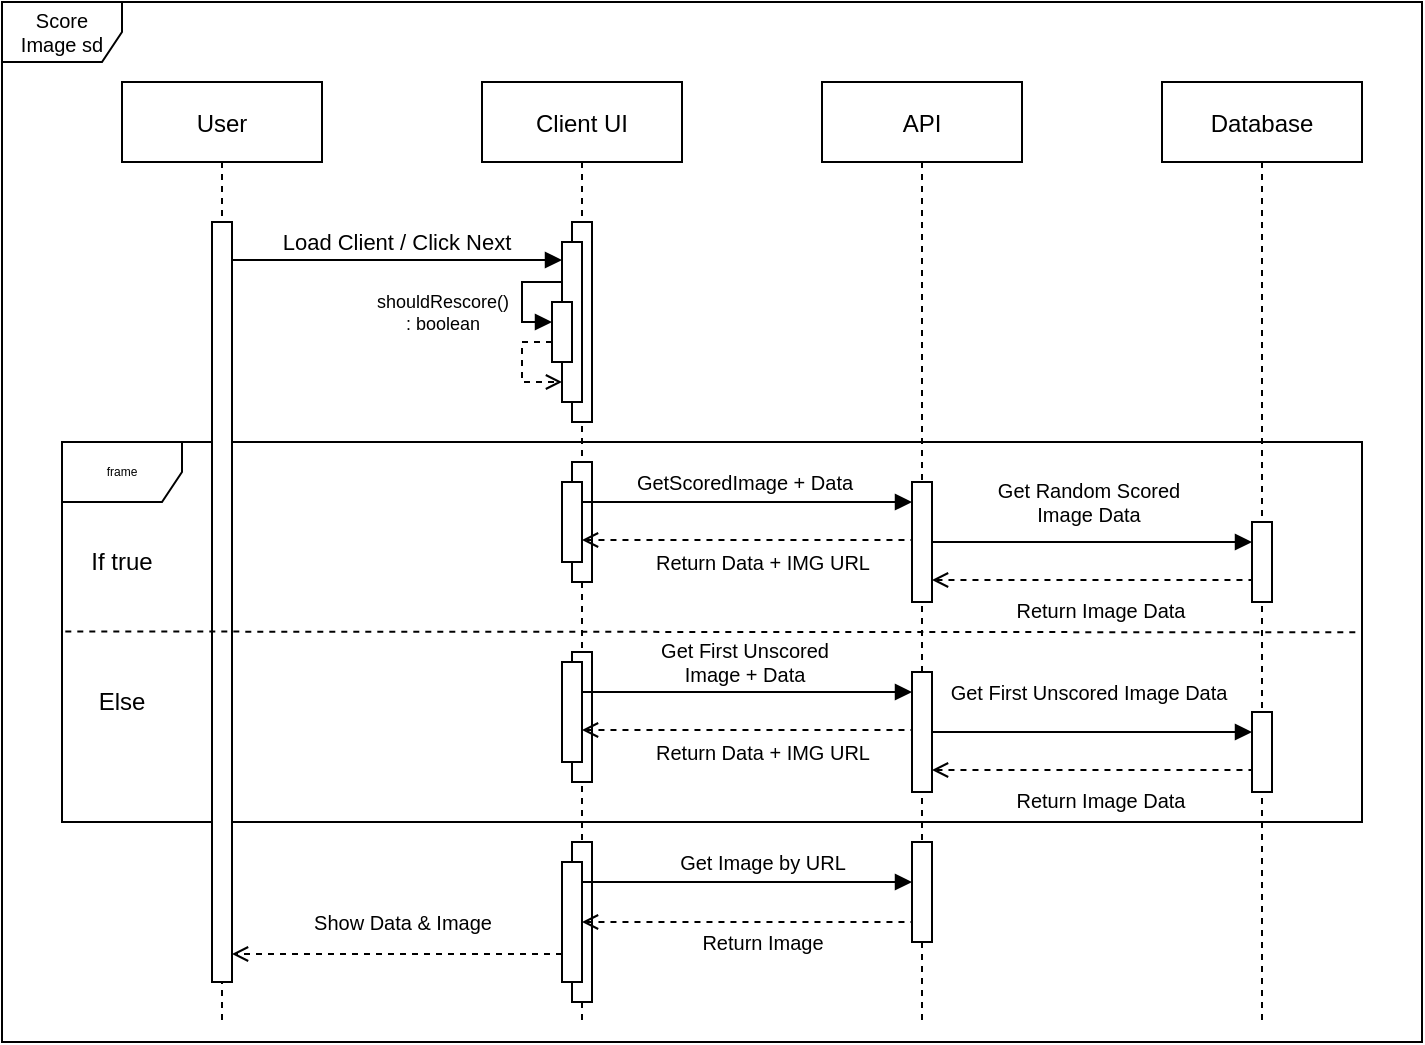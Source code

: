<mxfile version="13.9.9" type="device"><diagram id="kgpKYQtTHZ0yAKxKKP6v" name="Page-1"><mxGraphModel dx="1422" dy="814" grid="1" gridSize="10" guides="1" tooltips="1" connect="1" arrows="1" fold="1" page="1" pageScale="1" pageWidth="850" pageHeight="1100" math="0" shadow="0"><root><mxCell id="0"/><mxCell id="1" parent="0"/><mxCell id="znPLdPiNFuDYjl76XJlt-19" value="frame" style="shape=umlFrame;whiteSpace=wrap;html=1;fontSize=6;" vertex="1" parent="1"><mxGeometry x="100" y="260" width="650" height="190" as="geometry"/></mxCell><mxCell id="3nuBFxr9cyL0pnOWT2aG-5" value="API" style="shape=umlLifeline;perimeter=lifelinePerimeter;container=1;collapsible=0;recursiveResize=0;rounded=0;shadow=0;strokeWidth=1;" parent="1" vertex="1"><mxGeometry x="480" y="80" width="100" height="470" as="geometry"/></mxCell><mxCell id="3nuBFxr9cyL0pnOWT2aG-6" value="" style="points=[];perimeter=orthogonalPerimeter;rounded=0;shadow=0;strokeWidth=1;" parent="3nuBFxr9cyL0pnOWT2aG-5" vertex="1"><mxGeometry x="45" y="200" width="10" height="60" as="geometry"/></mxCell><mxCell id="znPLdPiNFuDYjl76XJlt-54" value="" style="points=[];perimeter=orthogonalPerimeter;rounded=0;shadow=0;strokeWidth=1;" vertex="1" parent="3nuBFxr9cyL0pnOWT2aG-5"><mxGeometry x="45" y="295" width="10" height="60" as="geometry"/></mxCell><mxCell id="znPLdPiNFuDYjl76XJlt-81" value="" style="points=[];perimeter=orthogonalPerimeter;rounded=0;shadow=0;strokeWidth=1;" vertex="1" parent="3nuBFxr9cyL0pnOWT2aG-5"><mxGeometry x="45" y="380" width="10" height="50" as="geometry"/></mxCell><mxCell id="znPLdPiNFuDYjl76XJlt-1" value="Database" style="shape=umlLifeline;perimeter=lifelinePerimeter;container=1;collapsible=0;recursiveResize=0;rounded=0;shadow=0;strokeWidth=1;" vertex="1" parent="1"><mxGeometry x="650" y="80" width="100" height="470" as="geometry"/></mxCell><mxCell id="znPLdPiNFuDYjl76XJlt-2" value="" style="points=[];perimeter=orthogonalPerimeter;rounded=0;shadow=0;strokeWidth=1;" vertex="1" parent="znPLdPiNFuDYjl76XJlt-1"><mxGeometry x="45" y="220" width="10" height="40" as="geometry"/></mxCell><mxCell id="znPLdPiNFuDYjl76XJlt-55" value="" style="points=[];perimeter=orthogonalPerimeter;rounded=0;shadow=0;strokeWidth=1;" vertex="1" parent="znPLdPiNFuDYjl76XJlt-1"><mxGeometry x="45" y="315" width="10" height="40" as="geometry"/></mxCell><mxCell id="znPLdPiNFuDYjl76XJlt-3" value="User" style="shape=umlLifeline;perimeter=lifelinePerimeter;container=1;collapsible=0;recursiveResize=0;rounded=0;shadow=0;strokeWidth=1;" vertex="1" parent="1"><mxGeometry x="130" y="80" width="100" height="470" as="geometry"/></mxCell><mxCell id="znPLdPiNFuDYjl76XJlt-4" value="" style="points=[];perimeter=orthogonalPerimeter;rounded=0;shadow=0;strokeWidth=1;" vertex="1" parent="znPLdPiNFuDYjl76XJlt-3"><mxGeometry x="45" y="70" width="10" height="380" as="geometry"/></mxCell><mxCell id="znPLdPiNFuDYjl76XJlt-7" value="Load Client / Click Next" style="verticalAlign=bottom;endArrow=block;shadow=0;strokeWidth=1;labelBackgroundColor=none;" edge="1" parent="1"><mxGeometry relative="1" as="geometry"><mxPoint x="185" y="169" as="sourcePoint"/><mxPoint x="350" y="169" as="targetPoint"/></mxGeometry></mxCell><mxCell id="znPLdPiNFuDYjl76XJlt-11" value="Client UI" style="shape=umlLifeline;perimeter=lifelinePerimeter;container=1;collapsible=0;recursiveResize=0;rounded=0;shadow=0;strokeWidth=1;" vertex="1" parent="1"><mxGeometry x="310" y="80" width="100" height="470" as="geometry"/></mxCell><mxCell id="znPLdPiNFuDYjl76XJlt-12" value="" style="points=[];perimeter=orthogonalPerimeter;rounded=0;shadow=0;strokeWidth=1;" vertex="1" parent="znPLdPiNFuDYjl76XJlt-11"><mxGeometry x="45" y="70" width="10" height="100" as="geometry"/></mxCell><mxCell id="znPLdPiNFuDYjl76XJlt-14" value="" style="points=[];perimeter=orthogonalPerimeter;rounded=0;shadow=0;strokeWidth=1;" vertex="1" parent="znPLdPiNFuDYjl76XJlt-11"><mxGeometry x="40" y="80" width="10" height="80" as="geometry"/></mxCell><mxCell id="znPLdPiNFuDYjl76XJlt-15" value="" style="points=[];perimeter=orthogonalPerimeter;rounded=0;shadow=0;strokeWidth=1;" vertex="1" parent="znPLdPiNFuDYjl76XJlt-11"><mxGeometry x="35" y="110" width="10" height="30" as="geometry"/></mxCell><mxCell id="znPLdPiNFuDYjl76XJlt-16" style="edgeStyle=orthogonalEdgeStyle;rounded=0;orthogonalLoop=1;jettySize=auto;html=1;endArrow=block;endFill=1;" edge="1" parent="znPLdPiNFuDYjl76XJlt-11" source="znPLdPiNFuDYjl76XJlt-15" target="znPLdPiNFuDYjl76XJlt-15"><mxGeometry relative="1" as="geometry"><Array as="points"><mxPoint x="40" y="100"/><mxPoint x="20" y="100"/><mxPoint x="20" y="120"/></Array></mxGeometry></mxCell><mxCell id="znPLdPiNFuDYjl76XJlt-18" value="shouldRescore()&lt;br&gt;: boolean" style="edgeLabel;html=1;align=center;verticalAlign=middle;resizable=0;points=[];fontSize=9;labelBackgroundColor=none;" vertex="1" connectable="0" parent="znPLdPiNFuDYjl76XJlt-16"><mxGeometry x="0.122" y="-1" relative="1" as="geometry"><mxPoint x="-39" y="8.1" as="offset"/></mxGeometry></mxCell><mxCell id="znPLdPiNFuDYjl76XJlt-38" style="edgeStyle=orthogonalEdgeStyle;rounded=0;orthogonalLoop=1;jettySize=auto;html=1;endArrow=open;endFill=0;dashed=1;" edge="1" parent="znPLdPiNFuDYjl76XJlt-11" source="znPLdPiNFuDYjl76XJlt-15" target="znPLdPiNFuDYjl76XJlt-14"><mxGeometry relative="1" as="geometry"><mxPoint x="180" y="200" as="sourcePoint"/><mxPoint x="175" y="210.0" as="targetPoint"/><Array as="points"><mxPoint x="20" y="130"/><mxPoint x="20" y="150"/></Array></mxGeometry></mxCell><mxCell id="znPLdPiNFuDYjl76XJlt-64" value="" style="points=[];perimeter=orthogonalPerimeter;rounded=0;shadow=0;strokeWidth=1;" vertex="1" parent="znPLdPiNFuDYjl76XJlt-11"><mxGeometry x="45" y="285" width="10" height="65" as="geometry"/></mxCell><mxCell id="znPLdPiNFuDYjl76XJlt-65" value="" style="points=[];perimeter=orthogonalPerimeter;rounded=0;shadow=0;strokeWidth=1;" vertex="1" parent="znPLdPiNFuDYjl76XJlt-11"><mxGeometry x="40" y="290" width="10" height="50" as="geometry"/></mxCell><mxCell id="znPLdPiNFuDYjl76XJlt-79" value="" style="points=[];perimeter=orthogonalPerimeter;rounded=0;shadow=0;strokeWidth=1;" vertex="1" parent="znPLdPiNFuDYjl76XJlt-11"><mxGeometry x="45" y="380" width="10" height="80" as="geometry"/></mxCell><mxCell id="znPLdPiNFuDYjl76XJlt-80" value="" style="points=[];perimeter=orthogonalPerimeter;rounded=0;shadow=0;strokeWidth=1;" vertex="1" parent="znPLdPiNFuDYjl76XJlt-11"><mxGeometry x="40" y="390" width="10" height="60" as="geometry"/></mxCell><mxCell id="znPLdPiNFuDYjl76XJlt-94" value="" style="points=[];perimeter=orthogonalPerimeter;rounded=0;shadow=0;strokeWidth=1;" vertex="1" parent="znPLdPiNFuDYjl76XJlt-11"><mxGeometry x="45" y="190" width="10" height="60" as="geometry"/></mxCell><mxCell id="znPLdPiNFuDYjl76XJlt-91" value="" style="points=[];perimeter=orthogonalPerimeter;rounded=0;shadow=0;strokeWidth=1;" vertex="1" parent="znPLdPiNFuDYjl76XJlt-11"><mxGeometry x="40" y="200" width="10" height="40" as="geometry"/></mxCell><mxCell id="znPLdPiNFuDYjl76XJlt-22" value="&lt;font style=&quot;font-size: 12px&quot;&gt;If true&lt;/font&gt;" style="text;html=1;strokeColor=none;fillColor=none;align=center;verticalAlign=middle;whiteSpace=wrap;rounded=0;labelBackgroundColor=none;fontSize=6;" vertex="1" parent="1"><mxGeometry x="110" y="310" width="40" height="20" as="geometry"/></mxCell><mxCell id="znPLdPiNFuDYjl76XJlt-23" value="&lt;font style=&quot;font-size: 12px&quot;&gt;Else&lt;/font&gt;" style="text;html=1;strokeColor=none;fillColor=none;align=center;verticalAlign=middle;whiteSpace=wrap;rounded=0;labelBackgroundColor=none;fontSize=6;" vertex="1" parent="1"><mxGeometry x="110" y="380" width="40" height="20" as="geometry"/></mxCell><mxCell id="znPLdPiNFuDYjl76XJlt-24" style="rounded=0;orthogonalLoop=1;jettySize=auto;html=1;labelBackgroundColor=none;endArrow=block;endFill=1;fontSize=6;" edge="1" parent="1"><mxGeometry relative="1" as="geometry"><mxPoint x="360" y="290" as="sourcePoint"/><mxPoint x="525" y="290" as="targetPoint"/></mxGeometry></mxCell><mxCell id="znPLdPiNFuDYjl76XJlt-25" value="GetScoredImage + Data" style="edgeLabel;html=1;align=center;verticalAlign=middle;resizable=0;points=[];fontSize=10;" vertex="1" connectable="0" parent="znPLdPiNFuDYjl76XJlt-24"><mxGeometry x="0.187" relative="1" as="geometry"><mxPoint x="-17.71" y="-10" as="offset"/></mxGeometry></mxCell><mxCell id="znPLdPiNFuDYjl76XJlt-26" style="rounded=0;orthogonalLoop=1;jettySize=auto;html=1;labelBackgroundColor=none;endArrow=block;endFill=1;fontSize=6;" edge="1" parent="1" source="3nuBFxr9cyL0pnOWT2aG-6" target="znPLdPiNFuDYjl76XJlt-2"><mxGeometry relative="1" as="geometry"><mxPoint x="530" y="310" as="sourcePoint"/><mxPoint x="700" y="310" as="targetPoint"/></mxGeometry></mxCell><mxCell id="znPLdPiNFuDYjl76XJlt-27" value="Get Random Scored&lt;br&gt;Image Data" style="edgeLabel;html=1;align=center;verticalAlign=middle;resizable=0;points=[];fontSize=10;" vertex="1" connectable="0" parent="znPLdPiNFuDYjl76XJlt-26"><mxGeometry x="0.187" relative="1" as="geometry"><mxPoint x="-16.8" y="-20" as="offset"/></mxGeometry></mxCell><mxCell id="znPLdPiNFuDYjl76XJlt-30" value="Return Image Data" style="edgeLabel;html=1;align=center;verticalAlign=middle;resizable=0;points=[];fontSize=10;" vertex="1" connectable="0" parent="znPLdPiNFuDYjl76XJlt-26"><mxGeometry x="0.187" relative="1" as="geometry"><mxPoint x="-10.76" y="34" as="offset"/></mxGeometry></mxCell><mxCell id="znPLdPiNFuDYjl76XJlt-32" value="Return Data + IMG URL" style="edgeLabel;html=1;align=center;verticalAlign=middle;resizable=0;points=[];fontSize=10;" vertex="1" connectable="0" parent="znPLdPiNFuDYjl76XJlt-26"><mxGeometry x="0.187" relative="1" as="geometry"><mxPoint x="-179.76" y="10" as="offset"/></mxGeometry></mxCell><mxCell id="znPLdPiNFuDYjl76XJlt-28" style="rounded=0;orthogonalLoop=1;jettySize=auto;html=1;labelBackgroundColor=none;endArrow=none;endFill=0;fontSize=6;startArrow=open;startFill=0;dashed=1;" edge="1" parent="1"><mxGeometry relative="1" as="geometry"><mxPoint x="535" y="329" as="sourcePoint"/><mxPoint x="695" y="329" as="targetPoint"/></mxGeometry></mxCell><mxCell id="znPLdPiNFuDYjl76XJlt-31" style="rounded=0;orthogonalLoop=1;jettySize=auto;html=1;labelBackgroundColor=none;endArrow=none;endFill=0;fontSize=6;startArrow=open;startFill=0;dashed=1;" edge="1" parent="1"><mxGeometry relative="1" as="geometry"><mxPoint x="360" y="309.0" as="sourcePoint"/><mxPoint x="525" y="309" as="targetPoint"/></mxGeometry></mxCell><mxCell id="znPLdPiNFuDYjl76XJlt-56" style="rounded=0;orthogonalLoop=1;jettySize=auto;html=1;labelBackgroundColor=none;endArrow=block;endFill=1;fontSize=6;" edge="1" parent="1"><mxGeometry relative="1" as="geometry"><mxPoint x="360" y="385" as="sourcePoint"/><mxPoint x="525" y="385" as="targetPoint"/></mxGeometry></mxCell><mxCell id="znPLdPiNFuDYjl76XJlt-57" value="Get First Unscored&lt;br&gt;Image + Data" style="edgeLabel;html=1;align=center;verticalAlign=middle;resizable=0;points=[];fontSize=10;" vertex="1" connectable="0" parent="znPLdPiNFuDYjl76XJlt-56"><mxGeometry x="0.187" relative="1" as="geometry"><mxPoint x="-17.71" y="-15" as="offset"/></mxGeometry></mxCell><mxCell id="znPLdPiNFuDYjl76XJlt-58" style="rounded=0;orthogonalLoop=1;jettySize=auto;html=1;labelBackgroundColor=none;endArrow=block;endFill=1;fontSize=6;" edge="1" source="znPLdPiNFuDYjl76XJlt-54" target="znPLdPiNFuDYjl76XJlt-55" parent="1"><mxGeometry relative="1" as="geometry"><mxPoint x="530" y="405" as="sourcePoint"/><mxPoint x="700" y="405" as="targetPoint"/></mxGeometry></mxCell><mxCell id="znPLdPiNFuDYjl76XJlt-59" value="Get First Unscored Image Data" style="edgeLabel;html=1;align=center;verticalAlign=middle;resizable=0;points=[];fontSize=10;" vertex="1" connectable="0" parent="znPLdPiNFuDYjl76XJlt-58"><mxGeometry x="0.187" relative="1" as="geometry"><mxPoint x="-16.8" y="-20" as="offset"/></mxGeometry></mxCell><mxCell id="znPLdPiNFuDYjl76XJlt-60" value="Return Image Data" style="edgeLabel;html=1;align=center;verticalAlign=middle;resizable=0;points=[];fontSize=10;" vertex="1" connectable="0" parent="znPLdPiNFuDYjl76XJlt-58"><mxGeometry x="0.187" relative="1" as="geometry"><mxPoint x="-10.76" y="34" as="offset"/></mxGeometry></mxCell><mxCell id="znPLdPiNFuDYjl76XJlt-61" value="Return Data + IMG URL" style="edgeLabel;html=1;align=center;verticalAlign=middle;resizable=0;points=[];fontSize=10;" vertex="1" connectable="0" parent="znPLdPiNFuDYjl76XJlt-58"><mxGeometry x="0.187" relative="1" as="geometry"><mxPoint x="-179.76" y="10" as="offset"/></mxGeometry></mxCell><mxCell id="znPLdPiNFuDYjl76XJlt-62" style="rounded=0;orthogonalLoop=1;jettySize=auto;html=1;labelBackgroundColor=none;endArrow=none;endFill=0;fontSize=6;startArrow=open;startFill=0;dashed=1;" edge="1" parent="1"><mxGeometry relative="1" as="geometry"><mxPoint x="535" y="424" as="sourcePoint"/><mxPoint x="695" y="424" as="targetPoint"/></mxGeometry></mxCell><mxCell id="znPLdPiNFuDYjl76XJlt-63" style="rounded=0;orthogonalLoop=1;jettySize=auto;html=1;labelBackgroundColor=none;endArrow=none;endFill=0;fontSize=6;startArrow=open;startFill=0;dashed=1;" edge="1" parent="1"><mxGeometry relative="1" as="geometry"><mxPoint x="360" y="404" as="sourcePoint"/><mxPoint x="525" y="404" as="targetPoint"/></mxGeometry></mxCell><mxCell id="znPLdPiNFuDYjl76XJlt-77" value="" style="endArrow=none;dashed=1;html=1;strokeWidth=1;labelBackgroundColor=none;fontSize=10;exitX=0.002;exitY=0.419;exitDx=0;exitDy=0;exitPerimeter=0;" edge="1" parent="1"><mxGeometry width="50" height="50" relative="1" as="geometry"><mxPoint x="101.65" y="354.76" as="sourcePoint"/><mxPoint x="748.35" y="355.15" as="targetPoint"/></mxGeometry></mxCell><mxCell id="znPLdPiNFuDYjl76XJlt-83" style="edgeStyle=none;rounded=0;orthogonalLoop=1;jettySize=auto;html=1;dashed=1;labelBackgroundColor=none;startArrow=open;startFill=0;endArrow=none;endFill=0;strokeWidth=1;fontSize=10;" edge="1" parent="1"><mxGeometry relative="1" as="geometry"><mxPoint x="360" y="500" as="sourcePoint"/><mxPoint x="525" y="500" as="targetPoint"/></mxGeometry></mxCell><mxCell id="znPLdPiNFuDYjl76XJlt-86" value="Return Image" style="edgeLabel;html=1;align=center;verticalAlign=middle;resizable=0;points=[];fontSize=10;" vertex="1" connectable="0" parent="znPLdPiNFuDYjl76XJlt-83"><mxGeometry x="0.219" y="-2" relative="1" as="geometry"><mxPoint x="-10.8" y="8" as="offset"/></mxGeometry></mxCell><mxCell id="znPLdPiNFuDYjl76XJlt-84" style="edgeStyle=none;rounded=0;orthogonalLoop=1;jettySize=auto;html=1;labelBackgroundColor=none;startArrow=none;startFill=0;endArrow=block;endFill=1;strokeWidth=1;fontSize=10;" edge="1" parent="1"><mxGeometry relative="1" as="geometry"><mxPoint x="360" y="480" as="sourcePoint"/><mxPoint x="525" y="480" as="targetPoint"/></mxGeometry></mxCell><mxCell id="znPLdPiNFuDYjl76XJlt-88" value="Get Image by URL" style="edgeLabel;html=1;align=center;verticalAlign=middle;resizable=0;points=[];fontSize=10;" vertex="1" connectable="0" parent="znPLdPiNFuDYjl76XJlt-84"><mxGeometry x="0.088" y="1" relative="1" as="geometry"><mxPoint y="-9" as="offset"/></mxGeometry></mxCell><mxCell id="znPLdPiNFuDYjl76XJlt-89" style="edgeStyle=none;rounded=0;orthogonalLoop=1;jettySize=auto;html=1;labelBackgroundColor=none;startArrow=none;startFill=0;endArrow=open;endFill=0;strokeWidth=1;fontSize=10;dashed=1;" edge="1" parent="1"><mxGeometry relative="1" as="geometry"><mxPoint x="350" y="516" as="sourcePoint"/><mxPoint x="185" y="516" as="targetPoint"/></mxGeometry></mxCell><mxCell id="znPLdPiNFuDYjl76XJlt-90" value="Show Data &amp;amp; Image" style="edgeLabel;html=1;align=center;verticalAlign=middle;resizable=0;points=[];fontSize=10;" vertex="1" connectable="0" parent="znPLdPiNFuDYjl76XJlt-89"><mxGeometry x="0.155" relative="1" as="geometry"><mxPoint x="15.43" y="-16" as="offset"/></mxGeometry></mxCell><mxCell id="znPLdPiNFuDYjl76XJlt-96" value="Score&lt;br&gt;Image sd" style="shape=umlFrame;whiteSpace=wrap;html=1;labelBackgroundColor=none;fontSize=10;" vertex="1" parent="1"><mxGeometry x="70" y="40" width="710" height="520" as="geometry"/></mxCell></root></mxGraphModel></diagram></mxfile>